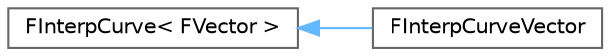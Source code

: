 digraph "Graphical Class Hierarchy"
{
 // INTERACTIVE_SVG=YES
 // LATEX_PDF_SIZE
  bgcolor="transparent";
  edge [fontname=Helvetica,fontsize=10,labelfontname=Helvetica,labelfontsize=10];
  node [fontname=Helvetica,fontsize=10,shape=box,height=0.2,width=0.4];
  rankdir="LR";
  Node0 [id="Node000000",label="FInterpCurve\< FVector \>",height=0.2,width=0.4,color="grey40", fillcolor="white", style="filled",URL="$d2/dbf/classFInterpCurve.html",tooltip=" "];
  Node0 -> Node1 [id="edge4081_Node000000_Node000001",dir="back",color="steelblue1",style="solid",tooltip=" "];
  Node1 [id="Node000001",label="FInterpCurveVector",height=0.2,width=0.4,color="grey40", fillcolor="white", style="filled",URL="$dc/daa/structFInterpCurveVector.html",tooltip=" "];
}

